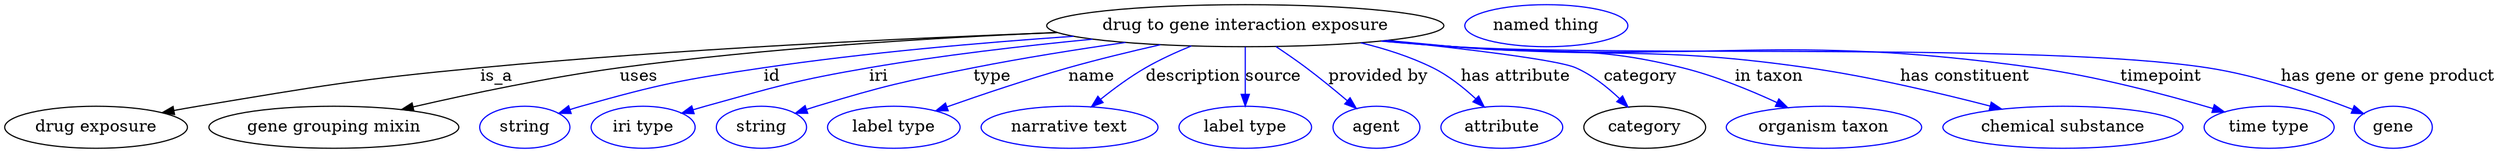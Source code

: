digraph {
	graph [bb="0,0,2129,123"];
	node [label="\N"];
	"drug to gene interaction exposure"	 [height=0.5,
		label="drug to gene interaction exposure",
		pos="1059,105",
		width=4.7121];
	"drug exposure"	 [height=0.5,
		pos="77.993,18",
		width=2.1665];
	"drug to gene interaction exposure" -> "drug exposure"	 [label=is_a,
		lp="426.99,61.5",
		pos="e,134.98,30.4 897.46,99.433 766.63,94.098 577.66,84.521 412.99,69 302.29,58.566 274.62,54.61 164.99,36 158.45,34.89 151.66,33.645 \
144.87,32.342"];
	"gene grouping mixin"	 [height=0.5,
		pos="280.99,18",
		width=2.9608];
	"drug to gene interaction exposure" -> "gene grouping mixin"	 [label=uses,
		lp="542.49,61.5",
		pos="e,341,32.906 896.29,99.827 790.43,95.031 649.58,85.954 525.99,69 466.39,60.824 399.6,46.573 350.82,35.21"];
	id	 [color=blue,
		height=0.5,
		label=string,
		pos="443.99,18",
		width=1.0652];
	"drug to gene interaction exposure" -> id	 [color=blue,
		label=id,
		lp="656.99,61.5",
		pos="e,473.2,29.763 910.84,96.194 832.94,90.497 736.02,81.724 649.99,69 579.03,58.503 560.89,55.986 491.99,36 489.01,35.135 485.95,34.172 \
482.89,33.153",
		style=solid];
	iri	 [color=blue,
		height=0.5,
		label="iri type",
		pos="544.99,18",
		width=1.2277];
	"drug to gene interaction exposure" -> iri	 [color=blue,
		label=iri,
		lp="749.99,61.5",
		pos="e,578.54,29.731 928.19,93.522 870.84,87.62 802.86,79.445 741.99,69 677.71,57.969 661.78,53.666 598.99,36 595.46,35.005 591.81,33.919 \
588.15,32.789",
		style=solid];
	type	 [color=blue,
		height=0.5,
		label=string,
		pos="645.99,18",
		width=1.0652];
	"drug to gene interaction exposure" -> type	 [color=blue,
		label=type,
		lp="837.99,61.5",
		pos="e,675.13,29.811 949.67,91.193 876.06,80.25 777.4,62.363 692.99,36 690.26,35.145 687.45,34.214 684.63,33.24",
		style=solid];
	name	 [color=blue,
		height=0.5,
		label="label type",
		pos="758.99,18",
		width=1.5707];
	"drug to gene interaction exposure" -> name	 [color=blue,
		label=name,
		lp="928.99,61.5",
		pos="e,795.99,31.641 985.4,88.764 960.96,82.995 933.69,76.146 908.99,69 873.98,58.869 835.02,45.561 805.58,35.079",
		style=solid];
	description	 [color=blue,
		height=0.5,
		label="narrative text",
		pos="908.99,18",
		width=2.0943];
	"drug to gene interaction exposure" -> description	 [color=blue,
		label=description,
		lp="1014,61.5",
		pos="e,928.14,35.579 1011,87.654 998.29,82.334 984.83,76.01 972.99,69 960.13,61.385 947.04,51.418 936.07,42.317",
		style=solid];
	source	 [color=blue,
		height=0.5,
		label="label type",
		pos="1059,18",
		width=1.5707];
	"drug to gene interaction exposure" -> source	 [color=blue,
		label=source,
		lp="1083.5,61.5",
		pos="e,1059,36.003 1059,86.974 1059,75.192 1059,59.561 1059,46.158",
		style=solid];
	"provided by"	 [color=blue,
		height=0.5,
		label=agent,
		pos="1171,18",
		width=1.0291];
	"drug to gene interaction exposure" -> "provided by"	 [color=blue,
		label="provided by",
		lp="1173.5,61.5",
		pos="e,1153.6,33.951 1086.7,87.094 1094.9,81.495 1104,75.164 1112,69 1123.5,60.13 1135.8,49.709 1146.1,40.607",
		style=solid];
	"has attribute"	 [color=blue,
		height=0.5,
		label=attribute,
		pos="1278,18",
		width=1.4443];
	"drug to gene interaction exposure" -> "has attribute"	 [color=blue,
		label="has attribute",
		lp="1289,61.5",
		pos="e,1262.4,35.662 1160,90.54 1180.5,85.386 1201.5,78.416 1220,69 1232.9,62.411 1245.3,52.26 1255.3,42.745",
		style=solid];
	category	 [height=0.5,
		pos="1400,18",
		width=1.4443];
	"drug to gene interaction exposure" -> category	 [color=blue,
		label=category,
		lp="1396,61.5",
		pos="e,1384.5,35.659 1181.7,92.545 1250.3,84.996 1325.1,75.583 1340,69 1353.7,62.925 1366.8,52.659 1377.1,42.922",
		style=solid];
	"in taxon"	 [color=blue,
		height=0.5,
		label="organism taxon",
		pos="1553,18",
		width=2.3109];
	"drug to gene interaction exposure" -> "in taxon"	 [color=blue,
		label="in taxon",
		lp="1506,61.5",
		pos="e,1521.1,34.653 1181.5,92.465 1200.1,90.607 1219.1,88.734 1237,87 1323.6,78.622 1347.6,90.151 1432,69 1459.6,62.086 1489,49.792 \
1512,39.007",
		style=solid];
	"has constituent"	 [color=blue,
		height=0.5,
		label="chemical substance",
		pos="1757,18",
		width=2.8525];
	"drug to gene interaction exposure" -> "has constituent"	 [color=blue,
		label="has constituent",
		lp="1674,61.5",
		pos="e,1702.8,33.384 1178.6,92.22 1198.1,90.333 1218.1,88.517 1237,87 1371,76.234 1405.9,88.385 1539,69 1591.4,61.358 1649.9,47.385 1693,\
35.994",
		style=solid];
	timepoint	 [color=blue,
		height=0.5,
		label="time type",
		pos="1933,18",
		width=1.5346];
	"drug to gene interaction exposure" -> timepoint	 [color=blue,
		label=timepoint,
		lp="1841,61.5",
		pos="e,1893.9,30.826 1176.7,92.017 1196.8,90.109 1217.5,88.339 1237,87 1457.5,71.873 1515.1,99.4 1734,69 1786.1,61.765 1844.2,45.936 \
1884.1,33.819",
		style=solid];
	"has gene or gene product"	 [color=blue,
		height=0.5,
		label=gene,
		pos="2039,18",
		width=0.92075];
	"drug to gene interaction exposure" -> "has gene or gene product"	 [color=blue,
		label="has gene or gene product",
		lp="2037,61.5",
		pos="e,2013.4,29.578 1176.2,91.926 1196.4,90.016 1217.3,88.269 1237,87 1379.6,77.803 1738.7,90.566 1880,69 1933.4,60.849 1946.1,54.013 \
1997,36 1999.3,35.197 2001.6,34.33 2003.9,33.428",
		style=solid];
	"named thing_category"	 [color=blue,
		height=0.5,
		label="named thing",
		pos="1316,105",
		width=1.9318];
}
